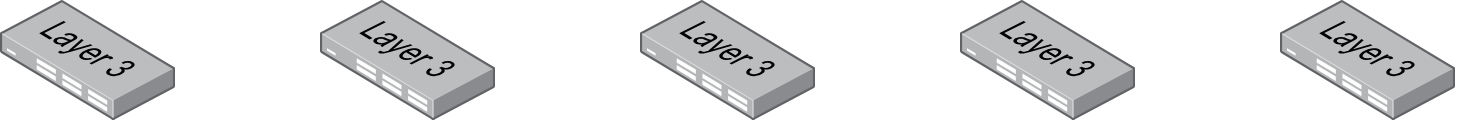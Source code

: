 <mxfile version="14.0.0" type="github">
  <diagram id="R2lEEEUBdFMjLlhIrx00" name="Page-1">
    <mxGraphModel dx="865" dy="456" grid="1" gridSize="10" guides="1" tooltips="1" connect="1" arrows="1" fold="1" page="1" pageScale="1" pageWidth="827" pageHeight="1169" math="0" shadow="0" extFonts="Permanent Marker^https://fonts.googleapis.com/css?family=Permanent+Marker">
      <root>
        <mxCell id="0" />
        <mxCell id="1" parent="0" />
        <mxCell id="6DqZ498Wy22EHyodnlSP-1" value="" style="points=[];aspect=fixed;html=1;align=center;shadow=0;dashed=0;image;image=img/lib/allied_telesis/switch/Switch_24_port_L3.svg;" vertex="1" parent="1">
          <mxGeometry x="30" y="50" width="87.53" height="60" as="geometry" />
        </mxCell>
        <mxCell id="6DqZ498Wy22EHyodnlSP-6" value="" style="points=[];aspect=fixed;html=1;align=center;shadow=0;dashed=0;image;image=img/lib/allied_telesis/switch/Switch_24_port_L3.svg;" vertex="1" parent="1">
          <mxGeometry x="510" y="50" width="87.53" height="60" as="geometry" />
        </mxCell>
        <mxCell id="6DqZ498Wy22EHyodnlSP-7" value="" style="points=[];aspect=fixed;html=1;align=center;shadow=0;dashed=0;image;image=img/lib/allied_telesis/switch/Switch_24_port_L3.svg;" vertex="1" parent="1">
          <mxGeometry x="670" y="50" width="87.53" height="60" as="geometry" />
        </mxCell>
        <mxCell id="6DqZ498Wy22EHyodnlSP-8" value="" style="points=[];aspect=fixed;html=1;align=center;shadow=0;dashed=0;image;image=img/lib/allied_telesis/switch/Switch_24_port_L3.svg;" vertex="1" parent="1">
          <mxGeometry x="350" y="50" width="87.53" height="60" as="geometry" />
        </mxCell>
        <mxCell id="6DqZ498Wy22EHyodnlSP-9" value="" style="points=[];aspect=fixed;html=1;align=center;shadow=0;dashed=0;image;image=img/lib/allied_telesis/switch/Switch_24_port_L3.svg;" vertex="1" parent="1">
          <mxGeometry x="190" y="50" width="87.53" height="60" as="geometry" />
        </mxCell>
      </root>
    </mxGraphModel>
  </diagram>
</mxfile>
